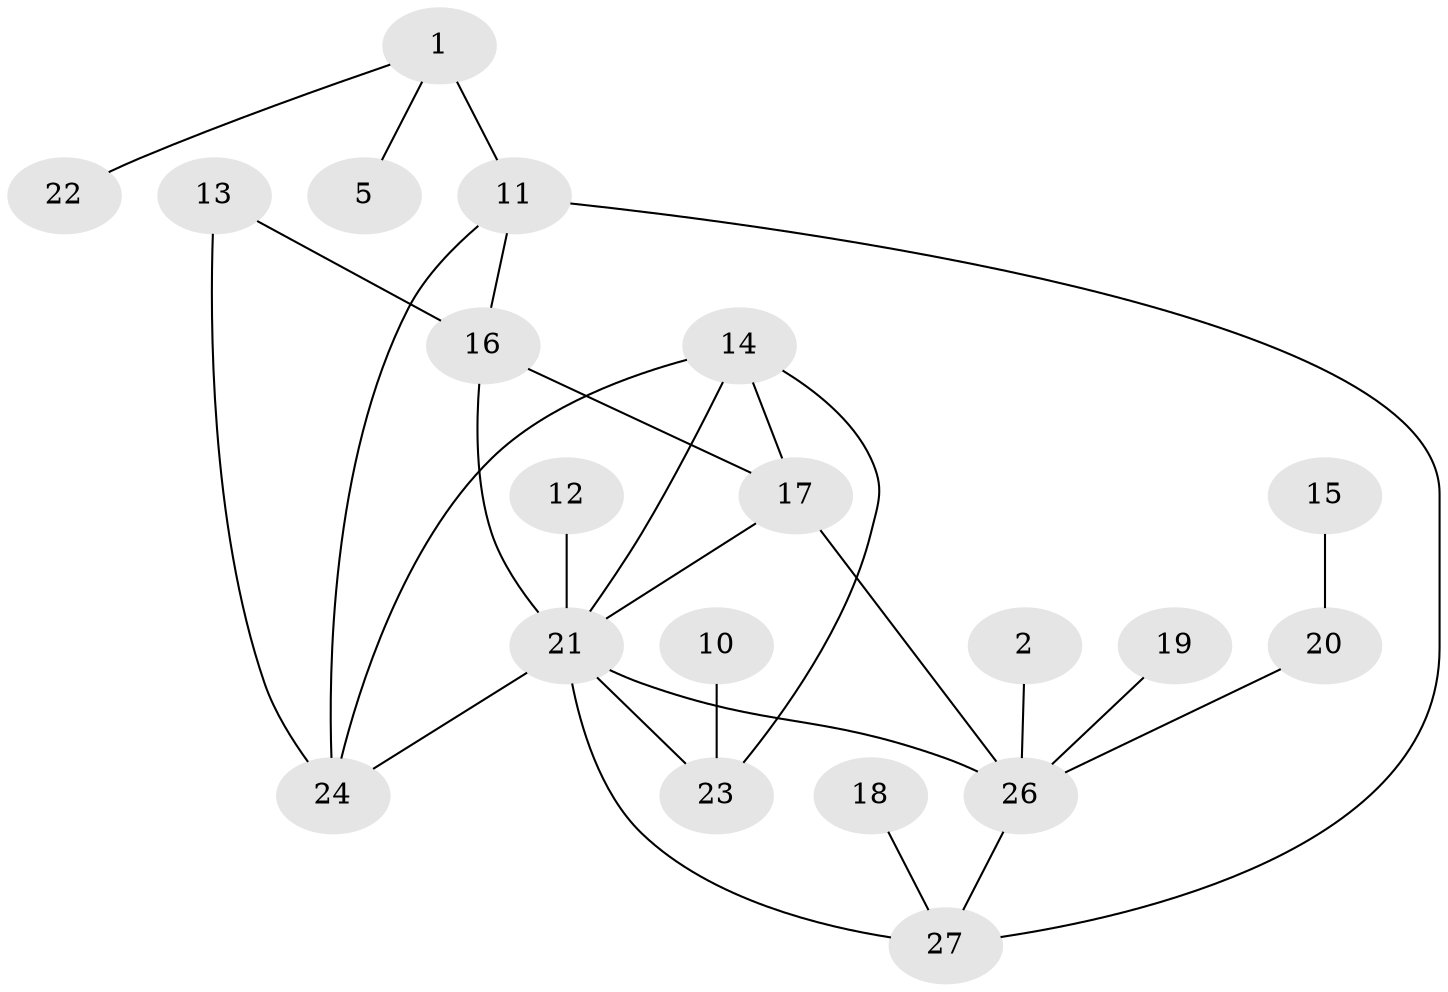 // original degree distribution, {2: 0.234375, 4: 0.078125, 3: 0.171875, 1: 0.328125, 6: 0.03125, 0: 0.109375, 5: 0.03125, 8: 0.015625}
// Generated by graph-tools (version 1.1) at 2025/35/03/04/25 23:35:50]
// undirected, 20 vertices, 28 edges
graph export_dot {
  node [color=gray90,style=filled];
  1;
  2;
  5;
  10;
  11;
  12;
  13;
  14;
  15;
  16;
  17;
  18;
  19;
  20;
  21;
  22;
  23;
  24;
  26;
  27;
  1 -- 5 [weight=1.0];
  1 -- 11 [weight=2.0];
  1 -- 22 [weight=1.0];
  2 -- 26 [weight=1.0];
  10 -- 23 [weight=1.0];
  11 -- 16 [weight=1.0];
  11 -- 24 [weight=1.0];
  11 -- 27 [weight=1.0];
  12 -- 21 [weight=2.0];
  13 -- 16 [weight=1.0];
  13 -- 24 [weight=1.0];
  14 -- 17 [weight=1.0];
  14 -- 21 [weight=1.0];
  14 -- 23 [weight=1.0];
  14 -- 24 [weight=1.0];
  15 -- 20 [weight=1.0];
  16 -- 17 [weight=1.0];
  16 -- 21 [weight=1.0];
  17 -- 21 [weight=1.0];
  17 -- 26 [weight=2.0];
  18 -- 27 [weight=1.0];
  19 -- 26 [weight=1.0];
  20 -- 26 [weight=1.0];
  21 -- 23 [weight=1.0];
  21 -- 24 [weight=1.0];
  21 -- 26 [weight=1.0];
  21 -- 27 [weight=1.0];
  26 -- 27 [weight=1.0];
}
